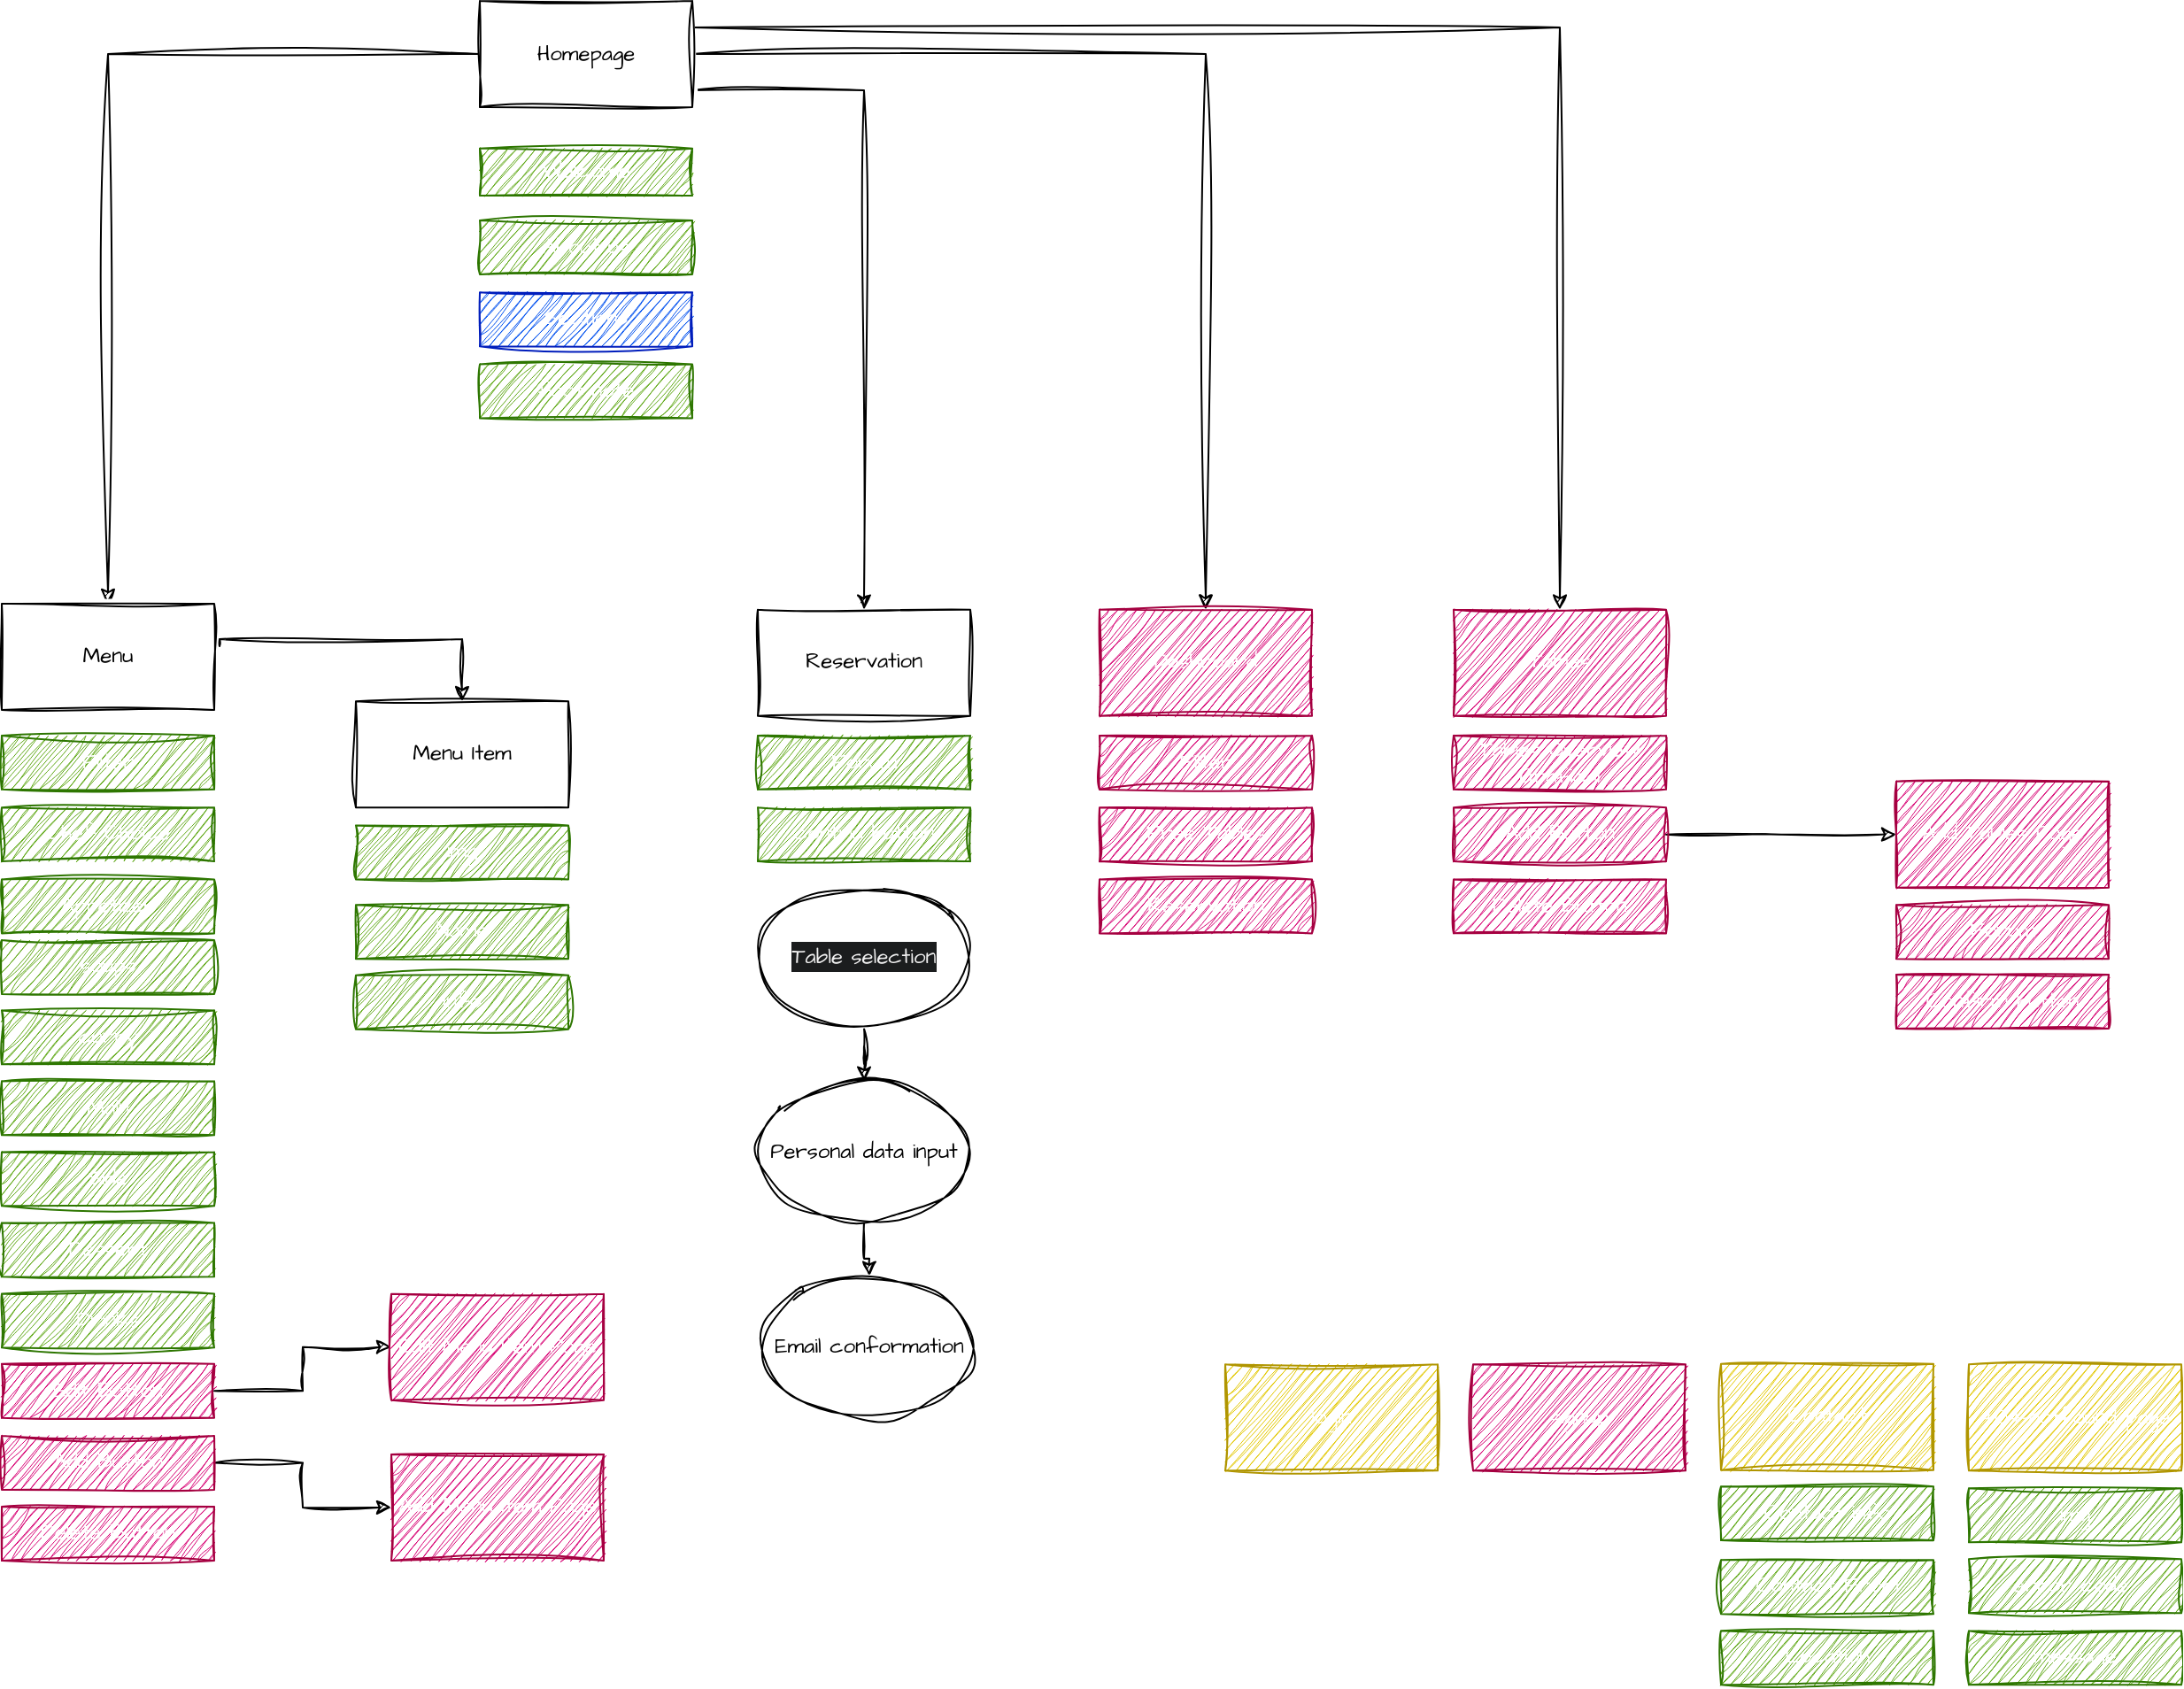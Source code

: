 <mxfile version="24.7.17">
  <diagram name="Seite-1" id="IVa5Gv-xjW8cLEa37AWn">
    <mxGraphModel dx="637" dy="433" grid="1" gridSize="10" guides="1" tooltips="1" connect="1" arrows="1" fold="1" page="1" pageScale="1" pageWidth="827" pageHeight="1169" math="0" shadow="0">
      <root>
        <mxCell id="0" />
        <mxCell id="1" parent="0" />
        <mxCell id="K6OB1lon6j5ahepoWBQm-3" value="404-notfound page" style="rounded=0;whiteSpace=wrap;html=1;sketch=1;hachureGap=4;jiggle=2;curveFitting=1;fontFamily=Architects Daughter;fontSource=https%3A%2F%2Ffonts.googleapis.com%2Fcss%3Ffamily%3DArchitects%2BDaughter;fillColor=#e3c800;fontColor=#FFFFFF;strokeColor=#B09500;" parent="1" vertex="1">
          <mxGeometry x="1391" y="829.68" width="120" height="60" as="geometry" />
        </mxCell>
        <mxCell id="K6OB1lon6j5ahepoWBQm-4" value="login" style="rounded=0;whiteSpace=wrap;html=1;sketch=1;hachureGap=4;jiggle=2;curveFitting=1;fontFamily=Architects Daughter;fontSource=https%3A%2F%2Ffonts.googleapis.com%2Fcss%3Ffamily%3DArchitects%2BDaughter;fillColor=#e3c800;fontColor=#FFFFFF;strokeColor=#B09500;" parent="1" vertex="1">
          <mxGeometry x="971" y="829.68" width="120" height="60" as="geometry" />
        </mxCell>
        <mxCell id="K6OB1lon6j5ahepoWBQm-5" value="signup" style="rounded=0;whiteSpace=wrap;html=1;sketch=1;hachureGap=4;jiggle=2;curveFitting=1;fontFamily=Architects Daughter;fontSource=https%3A%2F%2Ffonts.googleapis.com%2Fcss%3Ffamily%3DArchitects%2BDaughter;fillColor=#d80073;fontColor=#ffffff;strokeColor=#A50040;" parent="1" vertex="1">
          <mxGeometry x="1111" y="829.68" width="120" height="60" as="geometry" />
        </mxCell>
        <mxCell id="0vg2HBvzK-RYEVlOkA4O-2" style="edgeStyle=orthogonalEdgeStyle;rounded=0;sketch=1;hachureGap=4;jiggle=2;curveFitting=1;orthogonalLoop=1;jettySize=auto;html=1;fontFamily=Architects Daughter;fontSource=https%3A%2F%2Ffonts.googleapis.com%2Fcss%3Ffamily%3DArchitects%2BDaughter;" edge="1" parent="1" source="K6OB1lon6j5ahepoWBQm-9" target="K6OB1lon6j5ahepoWBQm-12">
          <mxGeometry relative="1" as="geometry">
            <Array as="points">
              <mxPoint x="767" y="110" />
            </Array>
          </mxGeometry>
        </mxCell>
        <mxCell id="0vg2HBvzK-RYEVlOkA4O-3" style="edgeStyle=orthogonalEdgeStyle;rounded=0;sketch=1;hachureGap=4;jiggle=2;curveFitting=1;orthogonalLoop=1;jettySize=auto;html=1;fontFamily=Architects Daughter;fontSource=https%3A%2F%2Ffonts.googleapis.com%2Fcss%3Ffamily%3DArchitects%2BDaughter;" edge="1" parent="1" source="K6OB1lon6j5ahepoWBQm-9" target="K6OB1lon6j5ahepoWBQm-10">
          <mxGeometry relative="1" as="geometry" />
        </mxCell>
        <mxCell id="0vg2HBvzK-RYEVlOkA4O-6" style="edgeStyle=orthogonalEdgeStyle;rounded=0;sketch=1;hachureGap=4;jiggle=2;curveFitting=1;orthogonalLoop=1;jettySize=auto;html=1;exitX=1;exitY=0.5;exitDx=0;exitDy=0;entryX=0.5;entryY=0;entryDx=0;entryDy=0;fontFamily=Architects Daughter;fontSource=https%3A%2F%2Ffonts.googleapis.com%2Fcss%3Ffamily%3DArchitects%2BDaughter;" edge="1" parent="1" source="K6OB1lon6j5ahepoWBQm-9" target="2AqOPSaVZTmIJm7ODiCH-4">
          <mxGeometry relative="1" as="geometry">
            <Array as="points">
              <mxPoint x="960" y="90" />
            </Array>
          </mxGeometry>
        </mxCell>
        <mxCell id="0vg2HBvzK-RYEVlOkA4O-15" style="edgeStyle=orthogonalEdgeStyle;rounded=0;sketch=1;hachureGap=4;jiggle=2;curveFitting=1;orthogonalLoop=1;jettySize=auto;html=1;exitX=1;exitY=0.25;exitDx=0;exitDy=0;fontFamily=Architects Daughter;fontSource=https%3A%2F%2Ffonts.googleapis.com%2Fcss%3Ffamily%3DArchitects%2BDaughter;" edge="1" parent="1" source="K6OB1lon6j5ahepoWBQm-9" target="0vg2HBvzK-RYEVlOkA4O-14">
          <mxGeometry relative="1" as="geometry" />
        </mxCell>
        <mxCell id="K6OB1lon6j5ahepoWBQm-9" value="Homepage" style="rounded=0;whiteSpace=wrap;html=1;sketch=1;hachureGap=4;jiggle=2;curveFitting=1;fontFamily=Architects Daughter;fontSource=https%3A%2F%2Ffonts.googleapis.com%2Fcss%3Ffamily%3DArchitects%2BDaughter;" parent="1" vertex="1">
          <mxGeometry x="550" y="59.52" width="120" height="60" as="geometry" />
        </mxCell>
        <mxCell id="K6OB1lon6j5ahepoWBQm-10" value="Menu" style="rounded=0;whiteSpace=wrap;html=1;sketch=1;hachureGap=4;jiggle=2;curveFitting=1;fontFamily=Architects Daughter;fontSource=https%3A%2F%2Ffonts.googleapis.com%2Fcss%3Ffamily%3DArchitects%2BDaughter;" parent="1" vertex="1">
          <mxGeometry x="280" y="400" width="120" height="60" as="geometry" />
        </mxCell>
        <mxCell id="K6OB1lon6j5ahepoWBQm-11" value="Menu Item" style="rounded=0;whiteSpace=wrap;html=1;sketch=1;hachureGap=4;jiggle=2;curveFitting=1;fontFamily=Architects Daughter;fontSource=https%3A%2F%2Ffonts.googleapis.com%2Fcss%3Ffamily%3DArchitects%2BDaughter;" parent="1" vertex="1">
          <mxGeometry x="480" y="455.08" width="120" height="60" as="geometry" />
        </mxCell>
        <mxCell id="K6OB1lon6j5ahepoWBQm-12" value="Reservation" style="rounded=0;whiteSpace=wrap;html=1;sketch=1;hachureGap=4;jiggle=2;curveFitting=1;fontFamily=Architects Daughter;fontSource=https%3A%2F%2Ffonts.googleapis.com%2Fcss%3Ffamily%3DArchitects%2BDaughter;" parent="1" vertex="1">
          <mxGeometry x="707" y="403.33" width="120" height="60" as="geometry" />
        </mxCell>
        <mxCell id="K6OB1lon6j5ahepoWBQm-13" style="edgeStyle=none;curved=1;rounded=0;orthogonalLoop=1;jettySize=auto;html=1;exitX=1;exitY=0.5;exitDx=0;exitDy=0;fontSize=12;startSize=8;endSize=8;" parent="1" source="K6OB1lon6j5ahepoWBQm-11" target="K6OB1lon6j5ahepoWBQm-11" edge="1">
          <mxGeometry relative="1" as="geometry" />
        </mxCell>
        <mxCell id="K6OB1lon6j5ahepoWBQm-14" value="Contact" style="rounded=0;whiteSpace=wrap;html=1;sketch=1;hachureGap=4;jiggle=2;curveFitting=1;fontFamily=Architects Daughter;fontSource=https%3A%2F%2Ffonts.googleapis.com%2Fcss%3Ffamily%3DArchitects%2BDaughter;fillColor=#e3c800;fontColor=#ffffff;strokeColor=#B09500;" parent="1" vertex="1">
          <mxGeometry x="1251" y="829.37" width="120" height="60" as="geometry" />
        </mxCell>
        <mxCell id="K6OB1lon6j5ahepoWBQm-32" value="Reservation" style="rounded=0;whiteSpace=wrap;html=1;sketch=1;hachureGap=4;jiggle=2;curveFitting=1;fontFamily=Architects Daughter;fontSource=https%3A%2F%2Ffonts.googleapis.com%2Fcss%3Ffamily%3DArchitects%2BDaughter;fillColor=#d80073;fontColor=#ffffff;strokeColor=#A50040;" parent="1" vertex="1">
          <mxGeometry x="900" y="555.72" width="120" height="30.476" as="geometry" />
        </mxCell>
        <mxCell id="K6OB1lon6j5ahepoWBQm-47" value="Welcome" style="rounded=0;whiteSpace=wrap;html=1;sketch=1;hachureGap=4;jiggle=2;curveFitting=1;fontFamily=Architects Daughter;fontSource=https%3A%2F%2Ffonts.googleapis.com%2Fcss%3Ffamily%3DArchitects%2BDaughter;fillColor=#60a917;fontColor=#ffffff;strokeColor=#2D7600;" parent="1" vertex="1">
          <mxGeometry x="550" y="142.85" width="120" height="26.67" as="geometry" />
        </mxCell>
        <mxCell id="K6OB1lon6j5ahepoWBQm-48" value="About us" style="rounded=0;whiteSpace=wrap;html=1;sketch=1;hachureGap=4;jiggle=2;curveFitting=1;fontFamily=Architects Daughter;fontSource=https%3A%2F%2Ffonts.googleapis.com%2Fcss%3Ffamily%3DArchitects%2BDaughter;fillColor=#60a917;fontColor=#ffffff;strokeColor=#2D7600;" parent="1" vertex="1">
          <mxGeometry x="550" y="183.489" width="120" height="30.476" as="geometry" />
        </mxCell>
        <mxCell id="K6OB1lon6j5ahepoWBQm-49" value="Sections" style="rounded=0;whiteSpace=wrap;html=1;sketch=1;hachureGap=4;jiggle=2;curveFitting=1;fontFamily=Architects Daughter;fontSource=https%3A%2F%2Ffonts.googleapis.com%2Fcss%3Ffamily%3DArchitects%2BDaughter;fillColor=#0050ef;fontColor=#ffffff;strokeColor=#001DBC;" parent="1" vertex="1">
          <mxGeometry x="550" y="224.124" width="120" height="30.476" as="geometry" />
        </mxCell>
        <mxCell id="K6OB1lon6j5ahepoWBQm-50" value="foot note" style="rounded=0;whiteSpace=wrap;html=1;sketch=1;hachureGap=4;jiggle=2;curveFitting=1;fontFamily=Architects Daughter;fontSource=https%3A%2F%2Ffonts.googleapis.com%2Fcss%3Ffamily%3DArchitects%2BDaughter;fillColor=#60a917;fontColor=#ffffff;strokeColor=#2D7600;" parent="1" vertex="1">
          <mxGeometry x="550" y="264.759" width="120" height="30.476" as="geometry" />
        </mxCell>
        <mxCell id="K6OB1lon6j5ahepoWBQm-52" style="edgeStyle=none;curved=1;rounded=0;orthogonalLoop=1;jettySize=auto;html=1;exitX=0.5;exitY=1;exitDx=0;exitDy=0;fontSize=12;startSize=8;endSize=8;fillColor=#60a917;strokeColor=#2D7600;" parent="1" source="K6OB1lon6j5ahepoWBQm-47" target="K6OB1lon6j5ahepoWBQm-47" edge="1">
          <mxGeometry relative="1" as="geometry" />
        </mxCell>
        <mxCell id="JLANZbh1O0hqx7DHVOqN-1" value="Filter" style="rounded=0;whiteSpace=wrap;html=1;sketch=1;hachureGap=4;jiggle=2;curveFitting=1;fontFamily=Architects Daughter;fontSource=https%3A%2F%2Ffonts.googleapis.com%2Fcss%3Ffamily%3DArchitects%2BDaughter;fillColor=#60a917;fontColor=#ffffff;strokeColor=#2D7600;" parent="1" vertex="1">
          <mxGeometry x="280" y="474.45" width="120" height="30.476" as="geometry" />
        </mxCell>
        <mxCell id="JLANZbh1O0hqx7DHVOqN-2" value="Filter" style="rounded=0;whiteSpace=wrap;html=1;sketch=1;hachureGap=4;jiggle=2;curveFitting=1;fontFamily=Architects Daughter;fontSource=https%3A%2F%2Ffonts.googleapis.com%2Fcss%3Ffamily%3DArchitects%2BDaughter;fillColor=#d80073;fontColor=#ffffff;strokeColor=#A50040;" parent="1" vertex="1">
          <mxGeometry x="900" y="474.45" width="120" height="30.476" as="geometry" />
        </mxCell>
        <mxCell id="JLANZbh1O0hqx7DHVOqN-3" value="Free Tables" style="rounded=0;whiteSpace=wrap;html=1;sketch=1;hachureGap=4;jiggle=2;curveFitting=1;fontFamily=Architects Daughter;fontSource=https%3A%2F%2Ffonts.googleapis.com%2Fcss%3Ffamily%3DArchitects%2BDaughter;fillColor=#d80073;fontColor=#ffffff;strokeColor=#A50040;" parent="1" vertex="1">
          <mxGeometry x="900" y="515.08" width="120" height="30.476" as="geometry" />
        </mxCell>
        <mxCell id="JLANZbh1O0hqx7DHVOqN-4" value="Info" style="rounded=0;whiteSpace=wrap;html=1;sketch=1;hachureGap=4;jiggle=2;curveFitting=1;fontFamily=Architects Daughter;fontSource=https%3A%2F%2Ffonts.googleapis.com%2Fcss%3Ffamily%3DArchitects%2BDaughter;fillColor=#60a917;fontColor=#ffffff;strokeColor=#2D7600;" parent="1" vertex="1">
          <mxGeometry x="480" y="609.85" width="120" height="30.476" as="geometry" />
        </mxCell>
        <mxCell id="JLANZbh1O0hqx7DHVOqN-5" value="img" style="rounded=0;whiteSpace=wrap;html=1;sketch=1;hachureGap=4;jiggle=2;curveFitting=1;fontFamily=Architects Daughter;fontSource=https%3A%2F%2Ffonts.googleapis.com%2Fcss%3Ffamily%3DArchitects%2BDaughter;fillColor=#60a917;fontColor=#ffffff;strokeColor=#2D7600;" parent="1" vertex="1">
          <mxGeometry x="480" y="525.24" width="120" height="30.476" as="geometry" />
        </mxCell>
        <mxCell id="JLANZbh1O0hqx7DHVOqN-6" value="Name" style="rounded=0;whiteSpace=wrap;html=1;sketch=1;hachureGap=4;jiggle=2;curveFitting=1;fontFamily=Architects Daughter;fontSource=https%3A%2F%2Ffonts.googleapis.com%2Fcss%3Ffamily%3DArchitects%2BDaughter;fillColor=#60a917;fontColor=#ffffff;strokeColor=#2D7600;" parent="1" vertex="1">
          <mxGeometry x="480" y="570.15" width="120" height="30.476" as="geometry" />
        </mxCell>
        <mxCell id="JLANZbh1O0hqx7DHVOqN-7" style="edgeStyle=orthogonalEdgeStyle;rounded=0;sketch=1;hachureGap=4;jiggle=2;curveFitting=1;orthogonalLoop=1;jettySize=auto;html=1;entryX=0.5;entryY=0;entryDx=0;entryDy=0;fontFamily=Architects Daughter;fontSource=https%3A%2F%2Ffonts.googleapis.com%2Fcss%3Ffamily%3DArchitects%2BDaughter;exitX=1.025;exitY=0.4;exitDx=0;exitDy=0;exitPerimeter=0;" parent="1" source="K6OB1lon6j5ahepoWBQm-10" target="K6OB1lon6j5ahepoWBQm-11" edge="1">
          <mxGeometry relative="1" as="geometry">
            <mxPoint x="674" y="313.97" as="sourcePoint" />
            <mxPoint x="540" y="443.97" as="targetPoint" />
            <Array as="points">
              <mxPoint x="403" y="420" />
              <mxPoint x="540" y="420" />
            </Array>
          </mxGeometry>
        </mxCell>
        <mxCell id="JLANZbh1O0hqx7DHVOqN-8" value="Locatioh" style="rounded=0;whiteSpace=wrap;html=1;sketch=1;hachureGap=4;jiggle=2;curveFitting=1;fontFamily=Architects Daughter;fontSource=https%3A%2F%2Ffonts.googleapis.com%2Fcss%3Ffamily%3DArchitects%2BDaughter;fillColor=#60a917;fontColor=#ffffff;strokeColor=#2D7600;" parent="1" vertex="1">
          <mxGeometry x="1251" y="980.16" width="120" height="30.476" as="geometry" />
        </mxCell>
        <mxCell id="JLANZbh1O0hqx7DHVOqN-9" value="Contact info" style="rounded=0;whiteSpace=wrap;html=1;sketch=1;hachureGap=4;jiggle=2;curveFitting=1;fontFamily=Architects Daughter;fontSource=https%3A%2F%2Ffonts.googleapis.com%2Fcss%3Ffamily%3DArchitects%2BDaughter;fillColor=#60a917;fontColor=#ffffff;strokeColor=#2D7600;" parent="1" vertex="1">
          <mxGeometry x="1251" y="898.58" width="120" height="30.476" as="geometry" />
        </mxCell>
        <mxCell id="JLANZbh1O0hqx7DHVOqN-10" value="Contact From" style="rounded=0;whiteSpace=wrap;html=1;sketch=1;hachureGap=4;jiggle=2;curveFitting=1;fontFamily=Architects Daughter;fontSource=https%3A%2F%2Ffonts.googleapis.com%2Fcss%3Ffamily%3DArchitects%2BDaughter;fillColor=#60a917;fontColor=#ffffff;strokeColor=#2D7600;" parent="1" vertex="1">
          <mxGeometry x="1251" y="940.16" width="120" height="30.476" as="geometry" />
        </mxCell>
        <mxCell id="K6OB1lon6j5ahepoWBQm-20" value="Appetizer" style="rounded=0;whiteSpace=wrap;html=1;sketch=1;hachureGap=4;jiggle=2;curveFitting=1;fontFamily=Architects Daughter;fontSource=https%3A%2F%2Ffonts.googleapis.com%2Fcss%3Ffamily%3DArchitects%2BDaughter;fillColor=#60a917;fontColor=#ffffff;strokeColor=#2D7600;" parent="1" vertex="1">
          <mxGeometry x="280" y="555.715" width="120" height="30.476" as="geometry" />
        </mxCell>
        <mxCell id="K6OB1lon6j5ahepoWBQm-21" value="soups" style="rounded=0;whiteSpace=wrap;html=1;sketch=1;hachureGap=4;jiggle=2;curveFitting=1;fontFamily=Architects Daughter;fontSource=https%3A%2F%2Ffonts.googleapis.com%2Fcss%3Ffamily%3DArchitects%2BDaughter;fillColor=#60a917;fontColor=#ffffff;strokeColor=#2D7600;" parent="1" vertex="1">
          <mxGeometry x="280" y="589.999" width="120" height="30.476" as="geometry" />
        </mxCell>
        <mxCell id="K6OB1lon6j5ahepoWBQm-22" value="curry" style="rounded=0;whiteSpace=wrap;html=1;sketch=1;hachureGap=4;jiggle=2;curveFitting=1;fontFamily=Architects Daughter;fontSource=https%3A%2F%2Ffonts.googleapis.com%2Fcss%3Ffamily%3DArchitects%2BDaughter;fillColor=#60a917;fontColor=#ffffff;strokeColor=#2D7600;" parent="1" vertex="1">
          <mxGeometry x="280" y="629.694" width="120" height="30.476" as="geometry" />
        </mxCell>
        <mxCell id="K6OB1lon6j5ahepoWBQm-30" style="edgeStyle=none;curved=1;rounded=0;orthogonalLoop=1;jettySize=auto;html=1;exitX=0.5;exitY=1;exitDx=0;exitDy=0;fontSize=12;startSize=8;endSize=8;" parent="1" source="K6OB1lon6j5ahepoWBQm-22" target="K6OB1lon6j5ahepoWBQm-22" edge="1">
          <mxGeometry relative="1" as="geometry" />
        </mxCell>
        <mxCell id="K6OB1lon6j5ahepoWBQm-23" value="Main" style="rounded=0;whiteSpace=wrap;html=1;sketch=1;hachureGap=4;jiggle=2;curveFitting=1;fontFamily=Architects Daughter;fontSource=https%3A%2F%2Ffonts.googleapis.com%2Fcss%3Ffamily%3DArchitects%2BDaughter;fillColor=#60a917;fontColor=#ffffff;strokeColor=#2D7600;" parent="1" vertex="1">
          <mxGeometry x="280" y="669.689" width="120" height="30.476" as="geometry" />
        </mxCell>
        <mxCell id="K6OB1lon6j5ahepoWBQm-24" value="SIde" style="rounded=0;whiteSpace=wrap;html=1;sketch=1;hachureGap=4;jiggle=2;curveFitting=1;fontFamily=Architects Daughter;fontSource=https%3A%2F%2Ffonts.googleapis.com%2Fcss%3Ffamily%3DArchitects%2BDaughter;fillColor=#60a917;fontColor=#ffffff;strokeColor=#2D7600;" parent="1" vertex="1">
          <mxGeometry x="280" y="709.694" width="120" height="30.476" as="geometry" />
        </mxCell>
        <mxCell id="K6OB1lon6j5ahepoWBQm-25" value="Dessert" style="rounded=0;whiteSpace=wrap;html=1;sketch=1;hachureGap=4;jiggle=2;curveFitting=1;fontFamily=Architects Daughter;fontSource=https%3A%2F%2Ffonts.googleapis.com%2Fcss%3Ffamily%3DArchitects%2BDaughter;fillColor=#60a917;fontColor=#ffffff;strokeColor=#2D7600;" parent="1" vertex="1">
          <mxGeometry x="280" y="749.689" width="120" height="30.476" as="geometry" />
        </mxCell>
        <mxCell id="K6OB1lon6j5ahepoWBQm-26" value="Drinks" style="rounded=0;whiteSpace=wrap;html=1;sketch=1;hachureGap=4;jiggle=2;curveFitting=1;fontFamily=Architects Daughter;fontSource=https%3A%2F%2Ffonts.googleapis.com%2Fcss%3Ffamily%3DArchitects%2BDaughter;fillColor=#60a917;fontColor=#ffffff;strokeColor=#2D7600;" parent="1" vertex="1">
          <mxGeometry x="280" y="789.694" width="120" height="30.476" as="geometry" />
        </mxCell>
        <mxCell id="K6OB1lon6j5ahepoWBQm-28" value="Chef Choice" style="rounded=0;whiteSpace=wrap;html=1;sketch=1;hachureGap=4;jiggle=2;curveFitting=1;fontFamily=Architects Daughter;fontSource=https%3A%2F%2Ffonts.googleapis.com%2Fcss%3Ffamily%3DArchitects%2BDaughter;fillColor=#60a917;fontColor=#ffffff;strokeColor=#2D7600;" parent="1" vertex="1">
          <mxGeometry x="280" y="515.08" width="120" height="30.476" as="geometry" />
        </mxCell>
        <mxCell id="2AqOPSaVZTmIJm7ODiCH-1" value="img" style="rounded=0;whiteSpace=wrap;html=1;sketch=1;hachureGap=4;jiggle=2;curveFitting=1;fontFamily=Architects Daughter;fontSource=https%3A%2F%2Ffonts.googleapis.com%2Fcss%3Ffamily%3DArchitects%2BDaughter;fillColor=#60a917;fontColor=#ffffff;strokeColor=#2D7600;" parent="1" vertex="1">
          <mxGeometry x="1391" y="899.68" width="120" height="30.476" as="geometry" />
        </mxCell>
        <mxCell id="2AqOPSaVZTmIJm7ODiCH-2" value="error code&amp;nbsp;" style="rounded=0;whiteSpace=wrap;html=1;sketch=1;hachureGap=4;jiggle=2;curveFitting=1;fontFamily=Architects Daughter;fontSource=https%3A%2F%2Ffonts.googleapis.com%2Fcss%3Ffamily%3DArchitects%2BDaughter;fillColor=#60a917;fontColor=#ffffff;strokeColor=#2D7600;" parent="1" vertex="1">
          <mxGeometry x="1391" y="939.68" width="120" height="30.476" as="geometry" />
        </mxCell>
        <mxCell id="2AqOPSaVZTmIJm7ODiCH-3" value="message" style="rounded=0;whiteSpace=wrap;html=1;sketch=1;hachureGap=4;jiggle=2;curveFitting=1;fontFamily=Architects Daughter;fontSource=https%3A%2F%2Ffonts.googleapis.com%2Fcss%3Ffamily%3DArchitects%2BDaughter;fillColor=#60a917;fontColor=#ffffff;strokeColor=#2D7600;" parent="1" vertex="1">
          <mxGeometry x="1391" y="980.16" width="120" height="30.476" as="geometry" />
        </mxCell>
        <mxCell id="2AqOPSaVZTmIJm7ODiCH-4" value="Dashboard" style="rounded=0;whiteSpace=wrap;html=1;sketch=1;hachureGap=4;jiggle=2;curveFitting=1;fontFamily=Architects Daughter;fontSource=https%3A%2F%2Ffonts.googleapis.com%2Fcss%3Ffamily%3DArchitects%2BDaughter;fillColor=#d80073;fontColor=#ffffff;strokeColor=#A50040;" parent="1" vertex="1">
          <mxGeometry x="900" y="403.33" width="120" height="60" as="geometry" />
        </mxCell>
        <mxCell id="2AqOPSaVZTmIJm7ODiCH-6" value="Forum" style="rounded=0;whiteSpace=wrap;html=1;sketch=1;hachureGap=4;jiggle=2;curveFitting=1;fontFamily=Architects Daughter;fontSource=https%3A%2F%2Ffonts.googleapis.com%2Fcss%3Ffamily%3DArchitects%2BDaughter;fillColor=#60a917;fontColor=#ffffff;strokeColor=#2D7600;" parent="1" vertex="1">
          <mxGeometry x="707" y="474.45" width="120" height="30.476" as="geometry" />
        </mxCell>
        <mxCell id="2AqOPSaVZTmIJm7ODiCH-7" value="continu button" style="rounded=0;whiteSpace=wrap;html=1;sketch=1;hachureGap=4;jiggle=2;curveFitting=1;fontFamily=Architects Daughter;fontSource=https%3A%2F%2Ffonts.googleapis.com%2Fcss%3Ffamily%3DArchitects%2BDaughter;fillColor=#60a917;fontColor=#ffffff;strokeColor=#2D7600;" parent="1" vertex="1">
          <mxGeometry x="707" y="515.08" width="120" height="30.476" as="geometry" />
        </mxCell>
        <mxCell id="2AqOPSaVZTmIJm7ODiCH-20" style="edgeStyle=orthogonalEdgeStyle;rounded=0;sketch=1;hachureGap=4;jiggle=2;curveFitting=1;orthogonalLoop=1;jettySize=auto;html=1;entryX=0.5;entryY=0;entryDx=0;entryDy=0;fontFamily=Architects Daughter;fontSource=https%3A%2F%2Ffonts.googleapis.com%2Fcss%3Ffamily%3DArchitects%2BDaughter;" parent="1" source="2AqOPSaVZTmIJm7ODiCH-17" target="2AqOPSaVZTmIJm7ODiCH-18" edge="1">
          <mxGeometry relative="1" as="geometry" />
        </mxCell>
        <mxCell id="2AqOPSaVZTmIJm7ODiCH-17" value="&lt;span style=&quot;color: rgb(240, 240, 240); font-family: &amp;quot;Architects Daughter&amp;quot;; font-size: 12px; font-style: normal; font-variant-ligatures: normal; font-variant-caps: normal; font-weight: 400; letter-spacing: normal; orphans: 2; text-align: center; text-indent: 0px; text-transform: none; widows: 2; word-spacing: 0px; -webkit-text-stroke-width: 0px; white-space: normal; background-color: rgb(27, 29, 30); text-decoration-thickness: initial; text-decoration-style: initial; text-decoration-color: initial; display: inline !important; float: none;&quot;&gt;Table&amp;nbsp;selection&lt;/span&gt;" style="ellipse;whiteSpace=wrap;html=1;sketch=1;hachureGap=4;jiggle=2;curveFitting=1;fontFamily=Architects Daughter;fontSource=https%3A%2F%2Ffonts.googleapis.com%2Fcss%3Ffamily%3DArchitects%2BDaughter;" parent="1" vertex="1">
          <mxGeometry x="707" y="560" width="120" height="80" as="geometry" />
        </mxCell>
        <mxCell id="2AqOPSaVZTmIJm7ODiCH-21" style="edgeStyle=orthogonalEdgeStyle;rounded=0;sketch=1;hachureGap=4;jiggle=2;curveFitting=1;orthogonalLoop=1;jettySize=auto;html=1;fontFamily=Architects Daughter;fontSource=https%3A%2F%2Ffonts.googleapis.com%2Fcss%3Ffamily%3DArchitects%2BDaughter;" parent="1" source="2AqOPSaVZTmIJm7ODiCH-18" target="2AqOPSaVZTmIJm7ODiCH-19" edge="1">
          <mxGeometry relative="1" as="geometry" />
        </mxCell>
        <mxCell id="2AqOPSaVZTmIJm7ODiCH-18" value="Personal data input" style="ellipse;whiteSpace=wrap;html=1;sketch=1;hachureGap=4;jiggle=2;curveFitting=1;fontFamily=Architects Daughter;fontSource=https%3A%2F%2Ffonts.googleapis.com%2Fcss%3Ffamily%3DArchitects%2BDaughter;" parent="1" vertex="1">
          <mxGeometry x="707" y="669.85" width="120" height="80" as="geometry" />
        </mxCell>
        <mxCell id="2AqOPSaVZTmIJm7ODiCH-19" value="Email conformation" style="ellipse;whiteSpace=wrap;html=1;sketch=1;hachureGap=4;jiggle=2;curveFitting=1;fontFamily=Architects Daughter;fontSource=https%3A%2F%2Ffonts.googleapis.com%2Fcss%3Ffamily%3DArchitects%2BDaughter;" parent="1" vertex="1">
          <mxGeometry x="710" y="779.85" width="120" height="80" as="geometry" />
        </mxCell>
        <mxCell id="0vg2HBvzK-RYEVlOkA4O-12" style="edgeStyle=orthogonalEdgeStyle;rounded=0;sketch=1;hachureGap=4;jiggle=2;curveFitting=1;orthogonalLoop=1;jettySize=auto;html=1;entryX=0;entryY=0.5;entryDx=0;entryDy=0;fontFamily=Architects Daughter;fontSource=https%3A%2F%2Ffonts.googleapis.com%2Fcss%3Ffamily%3DArchitects%2BDaughter;" edge="1" parent="1" source="0vg2HBvzK-RYEVlOkA4O-7" target="0vg2HBvzK-RYEVlOkA4O-10">
          <mxGeometry relative="1" as="geometry" />
        </mxCell>
        <mxCell id="0vg2HBvzK-RYEVlOkA4O-7" value="Edit Button" style="rounded=0;whiteSpace=wrap;html=1;sketch=1;hachureGap=4;jiggle=2;curveFitting=1;fontFamily=Architects Daughter;fontSource=https%3A%2F%2Ffonts.googleapis.com%2Fcss%3Ffamily%3DArchitects%2BDaughter;fillColor=#d80073;fontColor=#ffffff;strokeColor=#A50040;" vertex="1" parent="1">
          <mxGeometry x="280" y="829.37" width="120" height="30.476" as="geometry" />
        </mxCell>
        <mxCell id="0vg2HBvzK-RYEVlOkA4O-13" style="edgeStyle=orthogonalEdgeStyle;rounded=0;sketch=1;hachureGap=4;jiggle=2;curveFitting=1;orthogonalLoop=1;jettySize=auto;html=1;entryX=0;entryY=0.5;entryDx=0;entryDy=0;fontFamily=Architects Daughter;fontSource=https%3A%2F%2Ffonts.googleapis.com%2Fcss%3Ffamily%3DArchitects%2BDaughter;" edge="1" parent="1" source="0vg2HBvzK-RYEVlOkA4O-8" target="0vg2HBvzK-RYEVlOkA4O-11">
          <mxGeometry relative="1" as="geometry" />
        </mxCell>
        <mxCell id="0vg2HBvzK-RYEVlOkA4O-8" value="Add Button" style="rounded=0;whiteSpace=wrap;html=1;sketch=1;hachureGap=4;jiggle=2;curveFitting=1;fontFamily=Architects Daughter;fontSource=https%3A%2F%2Ffonts.googleapis.com%2Fcss%3Ffamily%3DArchitects%2BDaughter;fillColor=#d80073;fontColor=#ffffff;strokeColor=#A50040;" vertex="1" parent="1">
          <mxGeometry x="280" y="870.0" width="120" height="30.476" as="geometry" />
        </mxCell>
        <mxCell id="0vg2HBvzK-RYEVlOkA4O-9" value="Delete Button" style="rounded=0;whiteSpace=wrap;html=1;sketch=1;hachureGap=4;jiggle=2;curveFitting=1;fontFamily=Architects Daughter;fontSource=https%3A%2F%2Ffonts.googleapis.com%2Fcss%3Ffamily%3DArchitects%2BDaughter;fillColor=#d80073;fontColor=#ffffff;strokeColor=#A50040;" vertex="1" parent="1">
          <mxGeometry x="280" y="910.0" width="120" height="30.476" as="geometry" />
        </mxCell>
        <mxCell id="0vg2HBvzK-RYEVlOkA4O-10" value="Edit Menu Item Page" style="rounded=0;whiteSpace=wrap;html=1;sketch=1;hachureGap=4;jiggle=2;curveFitting=1;fontFamily=Architects Daughter;fontSource=https%3A%2F%2Ffonts.googleapis.com%2Fcss%3Ffamily%3DArchitects%2BDaughter;fillColor=#d80073;fontColor=#ffffff;strokeColor=#A50040;" vertex="1" parent="1">
          <mxGeometry x="500" y="789.85" width="120" height="60" as="geometry" />
        </mxCell>
        <mxCell id="0vg2HBvzK-RYEVlOkA4O-11" value="&lt;span style=&quot;color: rgb(255, 255, 255);&quot;&gt;Add Menu Item Page&lt;/span&gt;" style="rounded=0;whiteSpace=wrap;html=1;sketch=1;hachureGap=4;jiggle=2;curveFitting=1;fontFamily=Architects Daughter;fontSource=https%3A%2F%2Ffonts.googleapis.com%2Fcss%3Ffamily%3DArchitects%2BDaughter;fillColor=#d80073;fontColor=#ffffff;strokeColor=#A50040;" vertex="1" parent="1">
          <mxGeometry x="500" y="880.48" width="120" height="60" as="geometry" />
        </mxCell>
        <mxCell id="0vg2HBvzK-RYEVlOkA4O-14" value="Tables" style="rounded=0;whiteSpace=wrap;html=1;sketch=1;hachureGap=4;jiggle=2;curveFitting=1;fontFamily=Architects Daughter;fontSource=https%3A%2F%2Ffonts.googleapis.com%2Fcss%3Ffamily%3DArchitects%2BDaughter;fillColor=#d80073;fontColor=#ffffff;strokeColor=#A50040;" vertex="1" parent="1">
          <mxGeometry x="1100" y="403.33" width="120" height="60" as="geometry" />
        </mxCell>
        <mxCell id="0vg2HBvzK-RYEVlOkA4O-16" value="Add Tables Page" style="rounded=0;whiteSpace=wrap;html=1;sketch=1;hachureGap=4;jiggle=2;curveFitting=1;fontFamily=Architects Daughter;fontSource=https%3A%2F%2Ffonts.googleapis.com%2Fcss%3Ffamily%3DArchitects%2BDaughter;fillColor=#d80073;fontColor=#ffffff;strokeColor=#A50040;" vertex="1" parent="1">
          <mxGeometry x="1350" y="500.32" width="120" height="60" as="geometry" />
        </mxCell>
        <mxCell id="0vg2HBvzK-RYEVlOkA4O-17" value="Tables Overview Grafical" style="rounded=0;whiteSpace=wrap;html=1;sketch=1;hachureGap=4;jiggle=2;curveFitting=1;fontFamily=Architects Daughter;fontSource=https%3A%2F%2Ffonts.googleapis.com%2Fcss%3Ffamily%3DArchitects%2BDaughter;fillColor=#d80073;fontColor=#ffffff;strokeColor=#A50040;" vertex="1" parent="1">
          <mxGeometry x="1100" y="474.45" width="120" height="30.476" as="geometry" />
        </mxCell>
        <mxCell id="0vg2HBvzK-RYEVlOkA4O-21" style="edgeStyle=orthogonalEdgeStyle;rounded=0;sketch=1;hachureGap=4;jiggle=2;curveFitting=1;orthogonalLoop=1;jettySize=auto;html=1;fontFamily=Architects Daughter;fontSource=https%3A%2F%2Ffonts.googleapis.com%2Fcss%3Ffamily%3DArchitects%2BDaughter;" edge="1" parent="1" source="0vg2HBvzK-RYEVlOkA4O-19" target="0vg2HBvzK-RYEVlOkA4O-16">
          <mxGeometry relative="1" as="geometry" />
        </mxCell>
        <mxCell id="0vg2HBvzK-RYEVlOkA4O-19" value="Add Button" style="rounded=0;whiteSpace=wrap;html=1;sketch=1;hachureGap=4;jiggle=2;curveFitting=1;fontFamily=Architects Daughter;fontSource=https%3A%2F%2Ffonts.googleapis.com%2Fcss%3Ffamily%3DArchitects%2BDaughter;fillColor=#d80073;fontColor=#ffffff;strokeColor=#A50040;" vertex="1" parent="1">
          <mxGeometry x="1100" y="515.08" width="120" height="30.476" as="geometry" />
        </mxCell>
        <mxCell id="0vg2HBvzK-RYEVlOkA4O-20" value="Delete Button" style="rounded=0;whiteSpace=wrap;html=1;sketch=1;hachureGap=4;jiggle=2;curveFitting=1;fontFamily=Architects Daughter;fontSource=https%3A%2F%2Ffonts.googleapis.com%2Fcss%3Ffamily%3DArchitects%2BDaughter;fillColor=#d80073;fontColor=#ffffff;strokeColor=#A50040;" vertex="1" parent="1">
          <mxGeometry x="1100" y="555.71" width="120" height="30.476" as="geometry" />
        </mxCell>
        <mxCell id="0vg2HBvzK-RYEVlOkA4O-22" value="Forum" style="rounded=0;whiteSpace=wrap;html=1;sketch=1;hachureGap=4;jiggle=2;curveFitting=1;fontFamily=Architects Daughter;fontSource=https%3A%2F%2Ffonts.googleapis.com%2Fcss%3Ffamily%3DArchitects%2BDaughter;fillColor=#d80073;fontColor=#ffffff;strokeColor=#A50040;" vertex="1" parent="1">
          <mxGeometry x="1350" y="570.15" width="120" height="30.476" as="geometry" />
        </mxCell>
        <mxCell id="0vg2HBvzK-RYEVlOkA4O-23" value="Confirm button" style="rounded=0;whiteSpace=wrap;html=1;sketch=1;hachureGap=4;jiggle=2;curveFitting=1;fontFamily=Architects Daughter;fontSource=https%3A%2F%2Ffonts.googleapis.com%2Fcss%3Ffamily%3DArchitects%2BDaughter;fillColor=#d80073;fontColor=#ffffff;strokeColor=#A50040;" vertex="1" parent="1">
          <mxGeometry x="1350" y="609.52" width="120" height="30.476" as="geometry" />
        </mxCell>
      </root>
    </mxGraphModel>
  </diagram>
</mxfile>
